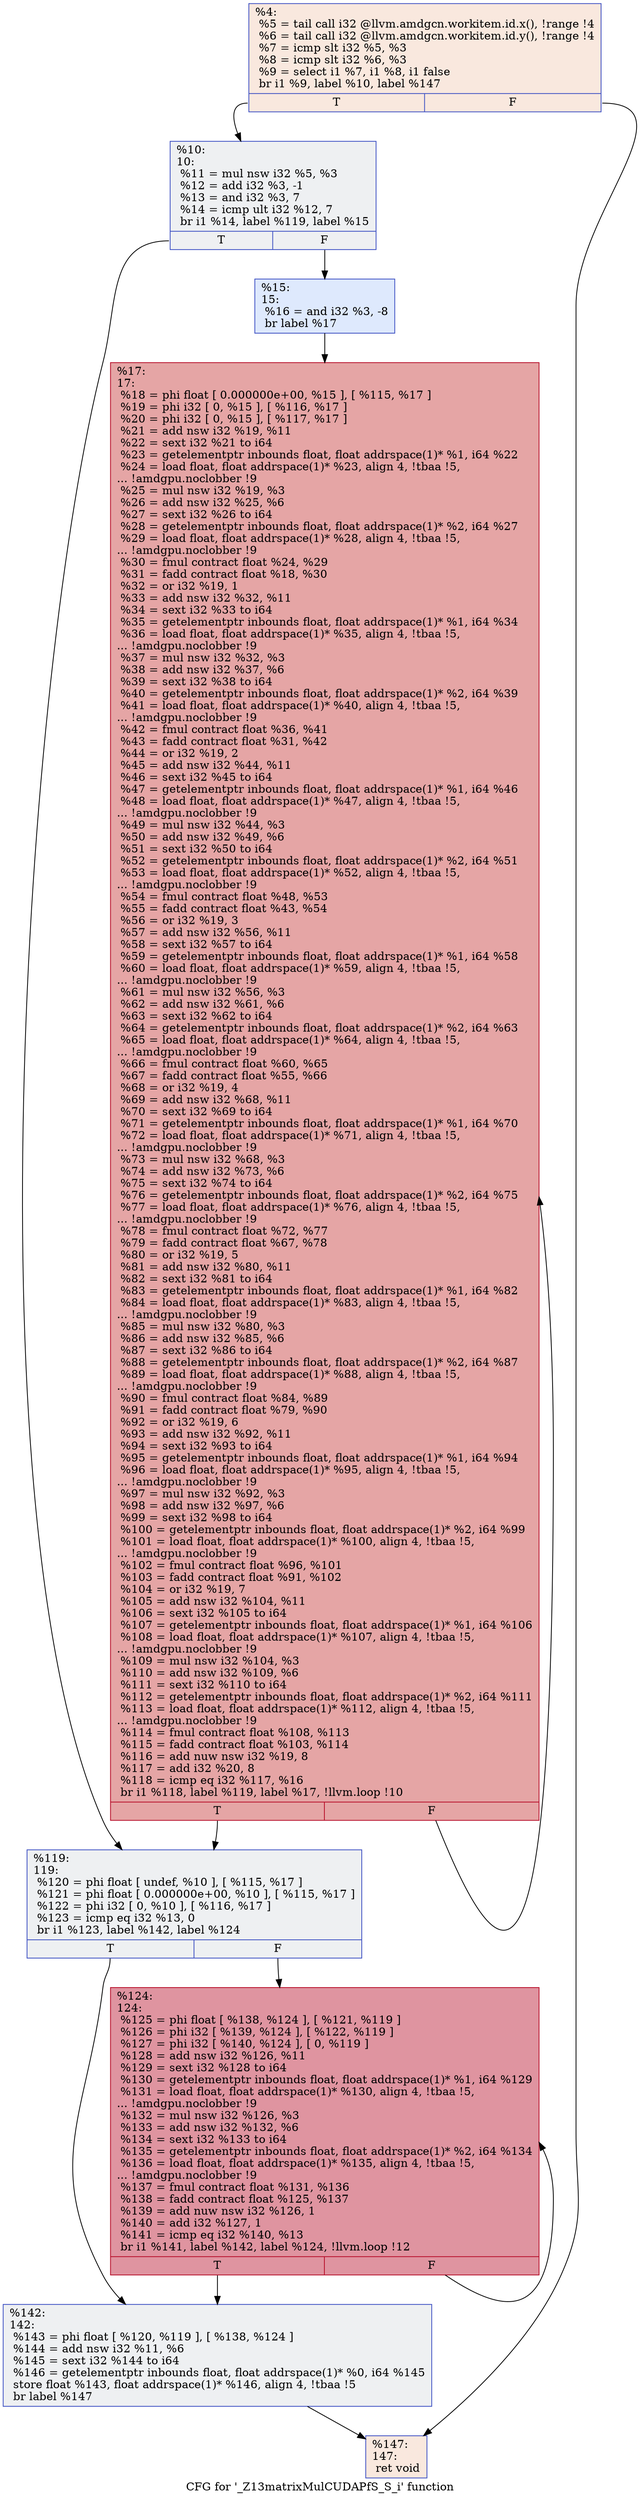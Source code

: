 digraph "CFG for '_Z13matrixMulCUDAPfS_S_i' function" {
	label="CFG for '_Z13matrixMulCUDAPfS_S_i' function";

	Node0x4890700 [shape=record,color="#3d50c3ff", style=filled, fillcolor="#f2cab570",label="{%4:\l  %5 = tail call i32 @llvm.amdgcn.workitem.id.x(), !range !4\l  %6 = tail call i32 @llvm.amdgcn.workitem.id.y(), !range !4\l  %7 = icmp slt i32 %5, %3\l  %8 = icmp slt i32 %6, %3\l  %9 = select i1 %7, i1 %8, i1 false\l  br i1 %9, label %10, label %147\l|{<s0>T|<s1>F}}"];
	Node0x4890700:s0 -> Node0x4892510;
	Node0x4890700:s1 -> Node0x48925a0;
	Node0x4892510 [shape=record,color="#3d50c3ff", style=filled, fillcolor="#d9dce170",label="{%10:\l10:                                               \l  %11 = mul nsw i32 %5, %3\l  %12 = add i32 %3, -1\l  %13 = and i32 %3, 7\l  %14 = icmp ult i32 %12, 7\l  br i1 %14, label %119, label %15\l|{<s0>T|<s1>F}}"];
	Node0x4892510:s0 -> Node0x4892980;
	Node0x4892510:s1 -> Node0x48929d0;
	Node0x48929d0 [shape=record,color="#3d50c3ff", style=filled, fillcolor="#b5cdfa70",label="{%15:\l15:                                               \l  %16 = and i32 %3, -8\l  br label %17\l}"];
	Node0x48929d0 -> Node0x4891dc0;
	Node0x4891dc0 [shape=record,color="#b70d28ff", style=filled, fillcolor="#c5333470",label="{%17:\l17:                                               \l  %18 = phi float [ 0.000000e+00, %15 ], [ %115, %17 ]\l  %19 = phi i32 [ 0, %15 ], [ %116, %17 ]\l  %20 = phi i32 [ 0, %15 ], [ %117, %17 ]\l  %21 = add nsw i32 %19, %11\l  %22 = sext i32 %21 to i64\l  %23 = getelementptr inbounds float, float addrspace(1)* %1, i64 %22\l  %24 = load float, float addrspace(1)* %23, align 4, !tbaa !5,\l... !amdgpu.noclobber !9\l  %25 = mul nsw i32 %19, %3\l  %26 = add nsw i32 %25, %6\l  %27 = sext i32 %26 to i64\l  %28 = getelementptr inbounds float, float addrspace(1)* %2, i64 %27\l  %29 = load float, float addrspace(1)* %28, align 4, !tbaa !5,\l... !amdgpu.noclobber !9\l  %30 = fmul contract float %24, %29\l  %31 = fadd contract float %18, %30\l  %32 = or i32 %19, 1\l  %33 = add nsw i32 %32, %11\l  %34 = sext i32 %33 to i64\l  %35 = getelementptr inbounds float, float addrspace(1)* %1, i64 %34\l  %36 = load float, float addrspace(1)* %35, align 4, !tbaa !5,\l... !amdgpu.noclobber !9\l  %37 = mul nsw i32 %32, %3\l  %38 = add nsw i32 %37, %6\l  %39 = sext i32 %38 to i64\l  %40 = getelementptr inbounds float, float addrspace(1)* %2, i64 %39\l  %41 = load float, float addrspace(1)* %40, align 4, !tbaa !5,\l... !amdgpu.noclobber !9\l  %42 = fmul contract float %36, %41\l  %43 = fadd contract float %31, %42\l  %44 = or i32 %19, 2\l  %45 = add nsw i32 %44, %11\l  %46 = sext i32 %45 to i64\l  %47 = getelementptr inbounds float, float addrspace(1)* %1, i64 %46\l  %48 = load float, float addrspace(1)* %47, align 4, !tbaa !5,\l... !amdgpu.noclobber !9\l  %49 = mul nsw i32 %44, %3\l  %50 = add nsw i32 %49, %6\l  %51 = sext i32 %50 to i64\l  %52 = getelementptr inbounds float, float addrspace(1)* %2, i64 %51\l  %53 = load float, float addrspace(1)* %52, align 4, !tbaa !5,\l... !amdgpu.noclobber !9\l  %54 = fmul contract float %48, %53\l  %55 = fadd contract float %43, %54\l  %56 = or i32 %19, 3\l  %57 = add nsw i32 %56, %11\l  %58 = sext i32 %57 to i64\l  %59 = getelementptr inbounds float, float addrspace(1)* %1, i64 %58\l  %60 = load float, float addrspace(1)* %59, align 4, !tbaa !5,\l... !amdgpu.noclobber !9\l  %61 = mul nsw i32 %56, %3\l  %62 = add nsw i32 %61, %6\l  %63 = sext i32 %62 to i64\l  %64 = getelementptr inbounds float, float addrspace(1)* %2, i64 %63\l  %65 = load float, float addrspace(1)* %64, align 4, !tbaa !5,\l... !amdgpu.noclobber !9\l  %66 = fmul contract float %60, %65\l  %67 = fadd contract float %55, %66\l  %68 = or i32 %19, 4\l  %69 = add nsw i32 %68, %11\l  %70 = sext i32 %69 to i64\l  %71 = getelementptr inbounds float, float addrspace(1)* %1, i64 %70\l  %72 = load float, float addrspace(1)* %71, align 4, !tbaa !5,\l... !amdgpu.noclobber !9\l  %73 = mul nsw i32 %68, %3\l  %74 = add nsw i32 %73, %6\l  %75 = sext i32 %74 to i64\l  %76 = getelementptr inbounds float, float addrspace(1)* %2, i64 %75\l  %77 = load float, float addrspace(1)* %76, align 4, !tbaa !5,\l... !amdgpu.noclobber !9\l  %78 = fmul contract float %72, %77\l  %79 = fadd contract float %67, %78\l  %80 = or i32 %19, 5\l  %81 = add nsw i32 %80, %11\l  %82 = sext i32 %81 to i64\l  %83 = getelementptr inbounds float, float addrspace(1)* %1, i64 %82\l  %84 = load float, float addrspace(1)* %83, align 4, !tbaa !5,\l... !amdgpu.noclobber !9\l  %85 = mul nsw i32 %80, %3\l  %86 = add nsw i32 %85, %6\l  %87 = sext i32 %86 to i64\l  %88 = getelementptr inbounds float, float addrspace(1)* %2, i64 %87\l  %89 = load float, float addrspace(1)* %88, align 4, !tbaa !5,\l... !amdgpu.noclobber !9\l  %90 = fmul contract float %84, %89\l  %91 = fadd contract float %79, %90\l  %92 = or i32 %19, 6\l  %93 = add nsw i32 %92, %11\l  %94 = sext i32 %93 to i64\l  %95 = getelementptr inbounds float, float addrspace(1)* %1, i64 %94\l  %96 = load float, float addrspace(1)* %95, align 4, !tbaa !5,\l... !amdgpu.noclobber !9\l  %97 = mul nsw i32 %92, %3\l  %98 = add nsw i32 %97, %6\l  %99 = sext i32 %98 to i64\l  %100 = getelementptr inbounds float, float addrspace(1)* %2, i64 %99\l  %101 = load float, float addrspace(1)* %100, align 4, !tbaa !5,\l... !amdgpu.noclobber !9\l  %102 = fmul contract float %96, %101\l  %103 = fadd contract float %91, %102\l  %104 = or i32 %19, 7\l  %105 = add nsw i32 %104, %11\l  %106 = sext i32 %105 to i64\l  %107 = getelementptr inbounds float, float addrspace(1)* %1, i64 %106\l  %108 = load float, float addrspace(1)* %107, align 4, !tbaa !5,\l... !amdgpu.noclobber !9\l  %109 = mul nsw i32 %104, %3\l  %110 = add nsw i32 %109, %6\l  %111 = sext i32 %110 to i64\l  %112 = getelementptr inbounds float, float addrspace(1)* %2, i64 %111\l  %113 = load float, float addrspace(1)* %112, align 4, !tbaa !5,\l... !amdgpu.noclobber !9\l  %114 = fmul contract float %108, %113\l  %115 = fadd contract float %103, %114\l  %116 = add nuw nsw i32 %19, 8\l  %117 = add i32 %20, 8\l  %118 = icmp eq i32 %117, %16\l  br i1 %118, label %119, label %17, !llvm.loop !10\l|{<s0>T|<s1>F}}"];
	Node0x4891dc0:s0 -> Node0x4892980;
	Node0x4891dc0:s1 -> Node0x4891dc0;
	Node0x4892980 [shape=record,color="#3d50c3ff", style=filled, fillcolor="#d9dce170",label="{%119:\l119:                                              \l  %120 = phi float [ undef, %10 ], [ %115, %17 ]\l  %121 = phi float [ 0.000000e+00, %10 ], [ %115, %17 ]\l  %122 = phi i32 [ 0, %10 ], [ %116, %17 ]\l  %123 = icmp eq i32 %13, 0\l  br i1 %123, label %142, label %124\l|{<s0>T|<s1>F}}"];
	Node0x4892980:s0 -> Node0x4898e00;
	Node0x4892980:s1 -> Node0x4898e50;
	Node0x4898e50 [shape=record,color="#b70d28ff", style=filled, fillcolor="#b70d2870",label="{%124:\l124:                                              \l  %125 = phi float [ %138, %124 ], [ %121, %119 ]\l  %126 = phi i32 [ %139, %124 ], [ %122, %119 ]\l  %127 = phi i32 [ %140, %124 ], [ 0, %119 ]\l  %128 = add nsw i32 %126, %11\l  %129 = sext i32 %128 to i64\l  %130 = getelementptr inbounds float, float addrspace(1)* %1, i64 %129\l  %131 = load float, float addrspace(1)* %130, align 4, !tbaa !5,\l... !amdgpu.noclobber !9\l  %132 = mul nsw i32 %126, %3\l  %133 = add nsw i32 %132, %6\l  %134 = sext i32 %133 to i64\l  %135 = getelementptr inbounds float, float addrspace(1)* %2, i64 %134\l  %136 = load float, float addrspace(1)* %135, align 4, !tbaa !5,\l... !amdgpu.noclobber !9\l  %137 = fmul contract float %131, %136\l  %138 = fadd contract float %125, %137\l  %139 = add nuw nsw i32 %126, 1\l  %140 = add i32 %127, 1\l  %141 = icmp eq i32 %140, %13\l  br i1 %141, label %142, label %124, !llvm.loop !12\l|{<s0>T|<s1>F}}"];
	Node0x4898e50:s0 -> Node0x4898e00;
	Node0x4898e50:s1 -> Node0x4898e50;
	Node0x4898e00 [shape=record,color="#3d50c3ff", style=filled, fillcolor="#d9dce170",label="{%142:\l142:                                              \l  %143 = phi float [ %120, %119 ], [ %138, %124 ]\l  %144 = add nsw i32 %11, %6\l  %145 = sext i32 %144 to i64\l  %146 = getelementptr inbounds float, float addrspace(1)* %0, i64 %145\l  store float %143, float addrspace(1)* %146, align 4, !tbaa !5\l  br label %147\l}"];
	Node0x4898e00 -> Node0x48925a0;
	Node0x48925a0 [shape=record,color="#3d50c3ff", style=filled, fillcolor="#f2cab570",label="{%147:\l147:                                              \l  ret void\l}"];
}
